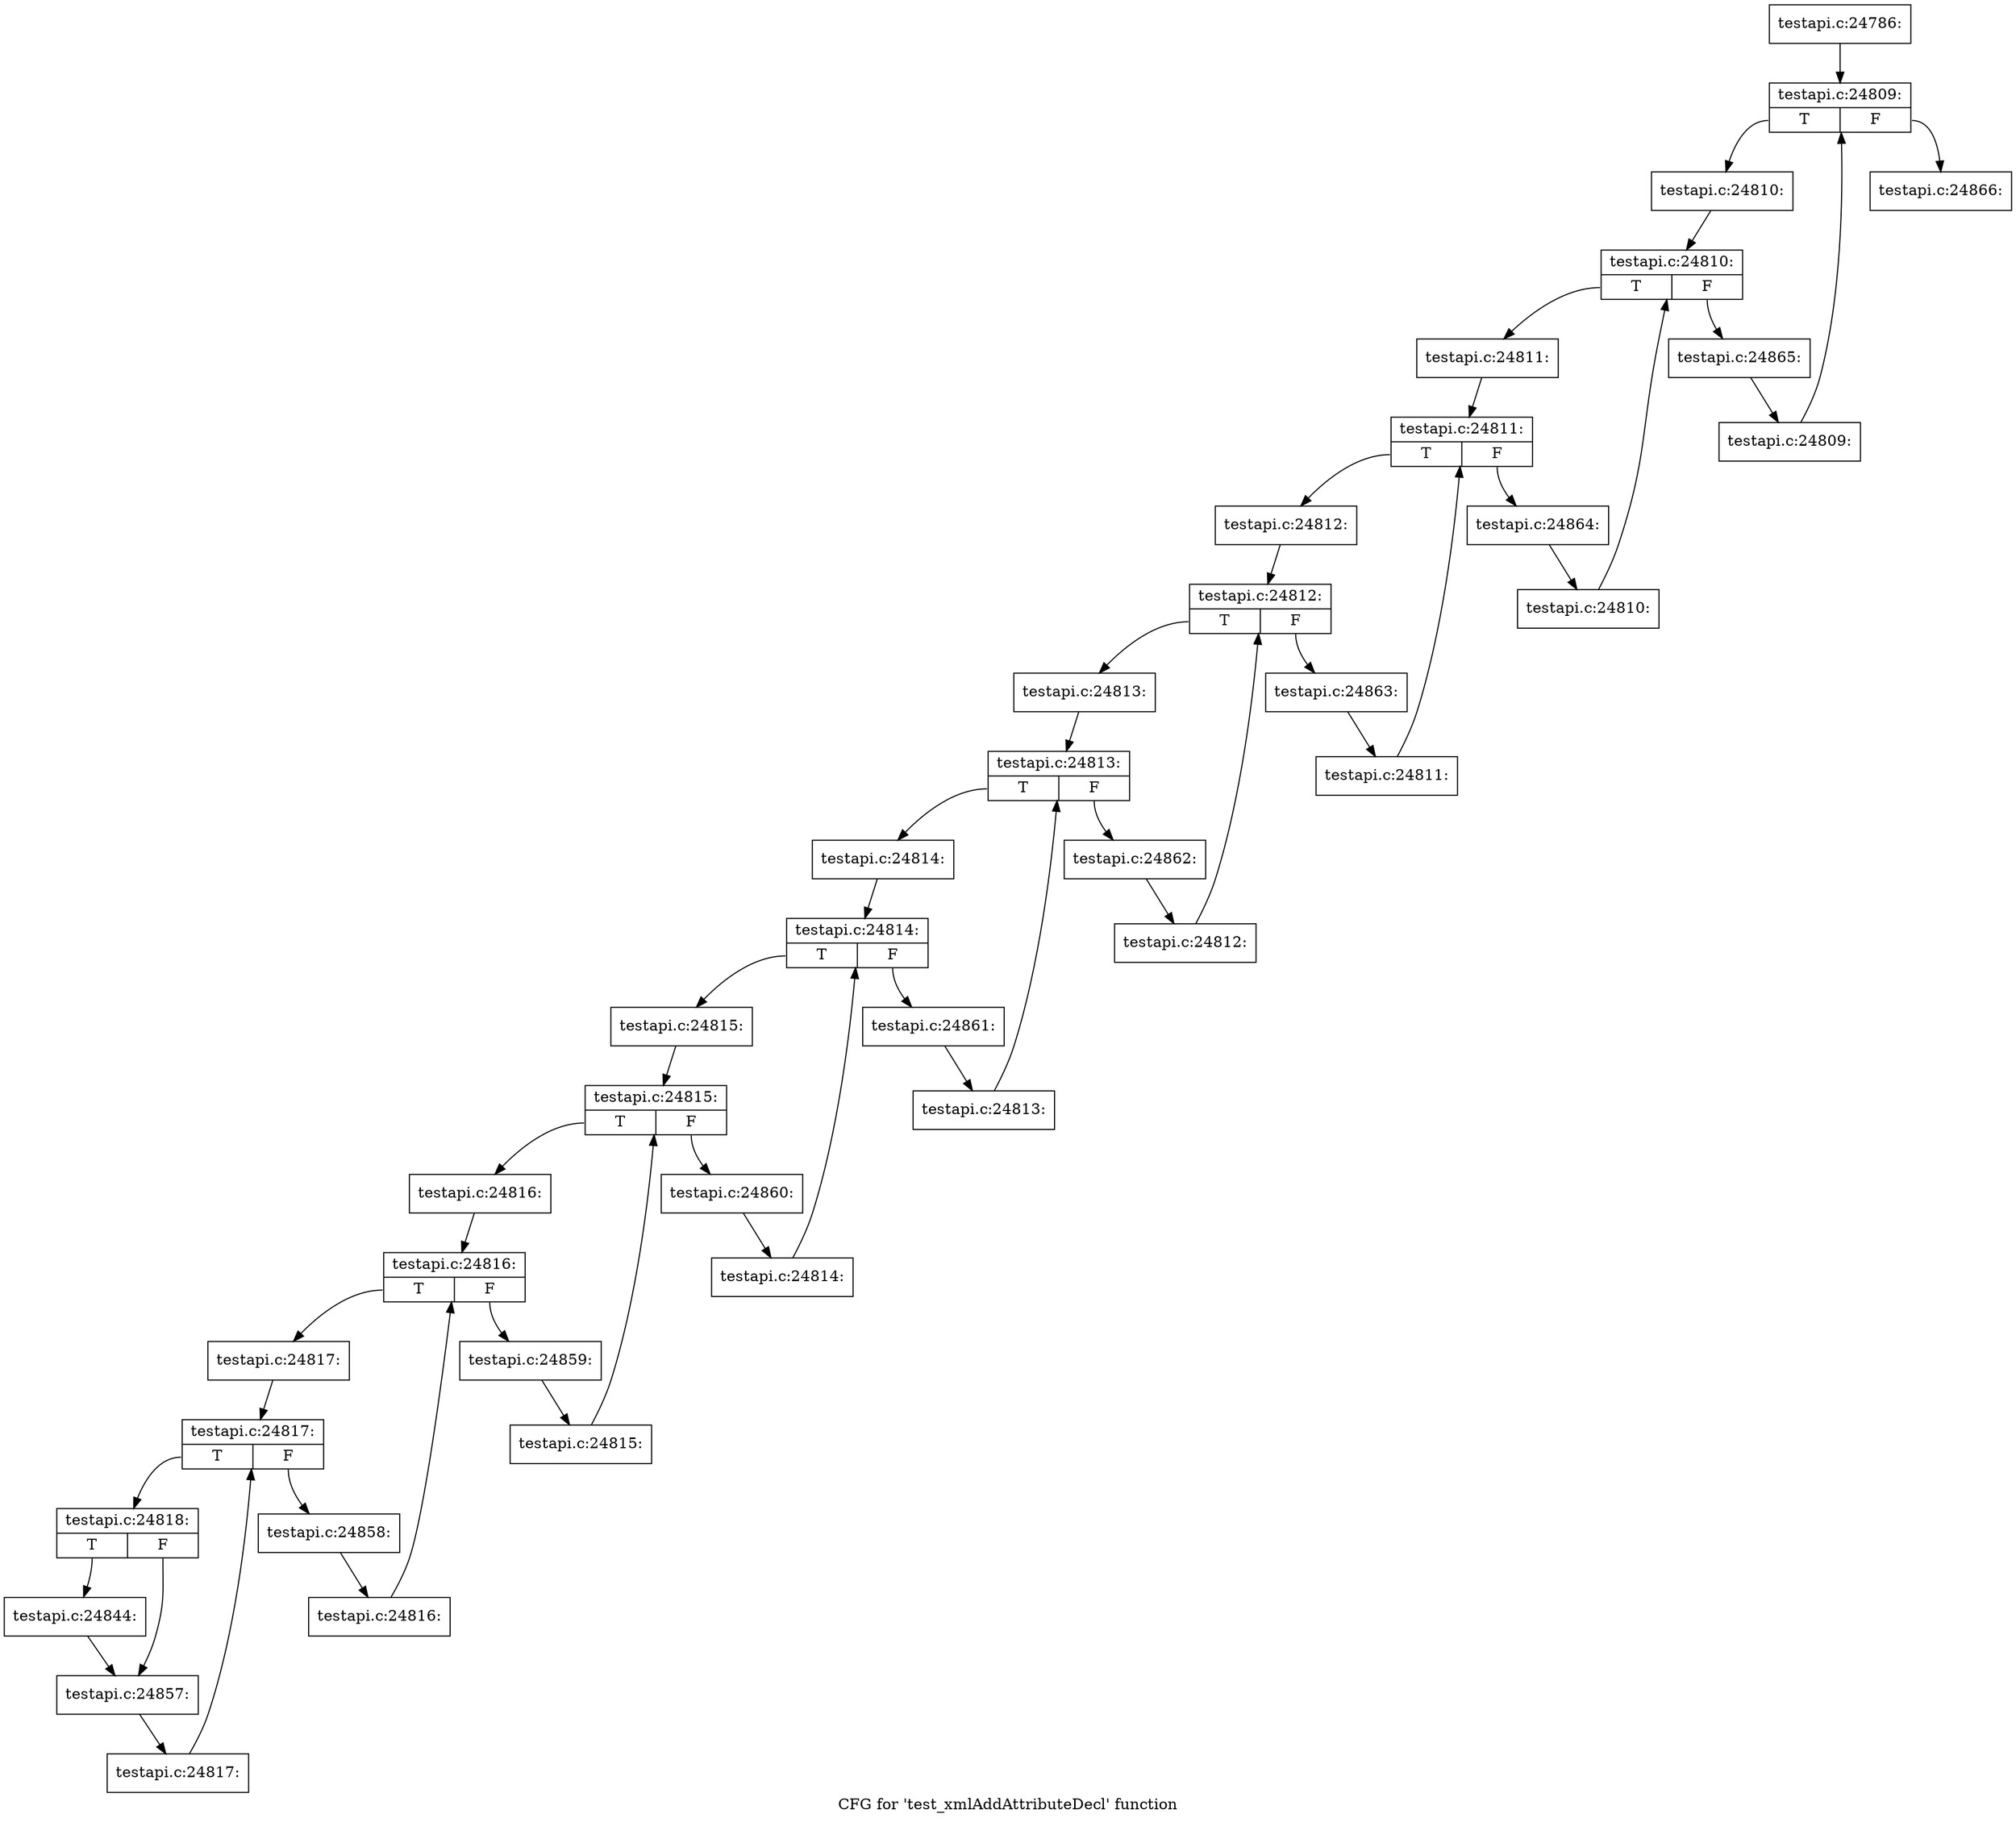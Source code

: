 digraph "CFG for 'test_xmlAddAttributeDecl' function" {
	label="CFG for 'test_xmlAddAttributeDecl' function";

	Node0x4df6e00 [shape=record,label="{testapi.c:24786:}"];
	Node0x4df6e00 -> Node0x4e3b100;
	Node0x4e3b100 [shape=record,label="{testapi.c:24809:|{<s0>T|<s1>F}}"];
	Node0x4e3b100:s0 -> Node0x4e3b3e0;
	Node0x4e3b100:s1 -> Node0x4e3af60;
	Node0x4e3b3e0 [shape=record,label="{testapi.c:24810:}"];
	Node0x4e3b3e0 -> Node0x4e3b7d0;
	Node0x4e3b7d0 [shape=record,label="{testapi.c:24810:|{<s0>T|<s1>F}}"];
	Node0x4e3b7d0:s0 -> Node0x4e3ba50;
	Node0x4e3b7d0:s1 -> Node0x4e3b6b0;
	Node0x4e3ba50 [shape=record,label="{testapi.c:24811:}"];
	Node0x4e3ba50 -> Node0x4e3be40;
	Node0x4e3be40 [shape=record,label="{testapi.c:24811:|{<s0>T|<s1>F}}"];
	Node0x4e3be40:s0 -> Node0x4e3c0c0;
	Node0x4e3be40:s1 -> Node0x4e3bd20;
	Node0x4e3c0c0 [shape=record,label="{testapi.c:24812:}"];
	Node0x4e3c0c0 -> Node0x4e3c4b0;
	Node0x4e3c4b0 [shape=record,label="{testapi.c:24812:|{<s0>T|<s1>F}}"];
	Node0x4e3c4b0:s0 -> Node0x4e3c730;
	Node0x4e3c4b0:s1 -> Node0x4e3c390;
	Node0x4e3c730 [shape=record,label="{testapi.c:24813:}"];
	Node0x4e3c730 -> Node0x4e3cb20;
	Node0x4e3cb20 [shape=record,label="{testapi.c:24813:|{<s0>T|<s1>F}}"];
	Node0x4e3cb20:s0 -> Node0x4e3cf30;
	Node0x4e3cb20:s1 -> Node0x4e3ca00;
	Node0x4e3cf30 [shape=record,label="{testapi.c:24814:}"];
	Node0x4e3cf30 -> Node0x4e3d320;
	Node0x4e3d320 [shape=record,label="{testapi.c:24814:|{<s0>T|<s1>F}}"];
	Node0x4e3d320:s0 -> Node0x4e3d5a0;
	Node0x4e3d320:s1 -> Node0x4e3d200;
	Node0x4e3d5a0 [shape=record,label="{testapi.c:24815:}"];
	Node0x4e3d5a0 -> Node0x4e3d990;
	Node0x4e3d990 [shape=record,label="{testapi.c:24815:|{<s0>T|<s1>F}}"];
	Node0x4e3d990:s0 -> Node0x4e3dc10;
	Node0x4e3d990:s1 -> Node0x4e3d870;
	Node0x4e3dc10 [shape=record,label="{testapi.c:24816:}"];
	Node0x4e3dc10 -> Node0x4e3e000;
	Node0x4e3e000 [shape=record,label="{testapi.c:24816:|{<s0>T|<s1>F}}"];
	Node0x4e3e000:s0 -> Node0x4e3e280;
	Node0x4e3e000:s1 -> Node0x4e3dee0;
	Node0x4e3e280 [shape=record,label="{testapi.c:24817:}"];
	Node0x4e3e280 -> Node0x4e3e670;
	Node0x4e3e670 [shape=record,label="{testapi.c:24817:|{<s0>T|<s1>F}}"];
	Node0x4e3e670:s0 -> Node0x4e3cda0;
	Node0x4e3e670:s1 -> Node0x4e3e550;
	Node0x4e3cda0 [shape=record,label="{testapi.c:24818:|{<s0>T|<s1>F}}"];
	Node0x4e3cda0:s0 -> Node0x4e43260;
	Node0x4e3cda0:s1 -> Node0x45f7a40;
	Node0x4e43260 [shape=record,label="{testapi.c:24844:}"];
	Node0x4e43260 -> Node0x45f7a40;
	Node0x45f7a40 [shape=record,label="{testapi.c:24857:}"];
	Node0x45f7a40 -> Node0x4e3cd10;
	Node0x4e3cd10 [shape=record,label="{testapi.c:24817:}"];
	Node0x4e3cd10 -> Node0x4e3e670;
	Node0x4e3e550 [shape=record,label="{testapi.c:24858:}"];
	Node0x4e3e550 -> Node0x4e3e1f0;
	Node0x4e3e1f0 [shape=record,label="{testapi.c:24816:}"];
	Node0x4e3e1f0 -> Node0x4e3e000;
	Node0x4e3dee0 [shape=record,label="{testapi.c:24859:}"];
	Node0x4e3dee0 -> Node0x4e3db80;
	Node0x4e3db80 [shape=record,label="{testapi.c:24815:}"];
	Node0x4e3db80 -> Node0x4e3d990;
	Node0x4e3d870 [shape=record,label="{testapi.c:24860:}"];
	Node0x4e3d870 -> Node0x4e3d510;
	Node0x4e3d510 [shape=record,label="{testapi.c:24814:}"];
	Node0x4e3d510 -> Node0x4e3d320;
	Node0x4e3d200 [shape=record,label="{testapi.c:24861:}"];
	Node0x4e3d200 -> Node0x4e3cea0;
	Node0x4e3cea0 [shape=record,label="{testapi.c:24813:}"];
	Node0x4e3cea0 -> Node0x4e3cb20;
	Node0x4e3ca00 [shape=record,label="{testapi.c:24862:}"];
	Node0x4e3ca00 -> Node0x4e3c6a0;
	Node0x4e3c6a0 [shape=record,label="{testapi.c:24812:}"];
	Node0x4e3c6a0 -> Node0x4e3c4b0;
	Node0x4e3c390 [shape=record,label="{testapi.c:24863:}"];
	Node0x4e3c390 -> Node0x4e3c030;
	Node0x4e3c030 [shape=record,label="{testapi.c:24811:}"];
	Node0x4e3c030 -> Node0x4e3be40;
	Node0x4e3bd20 [shape=record,label="{testapi.c:24864:}"];
	Node0x4e3bd20 -> Node0x4e3b9c0;
	Node0x4e3b9c0 [shape=record,label="{testapi.c:24810:}"];
	Node0x4e3b9c0 -> Node0x4e3b7d0;
	Node0x4e3b6b0 [shape=record,label="{testapi.c:24865:}"];
	Node0x4e3b6b0 -> Node0x4e3b350;
	Node0x4e3b350 [shape=record,label="{testapi.c:24809:}"];
	Node0x4e3b350 -> Node0x4e3b100;
	Node0x4e3af60 [shape=record,label="{testapi.c:24866:}"];
}
